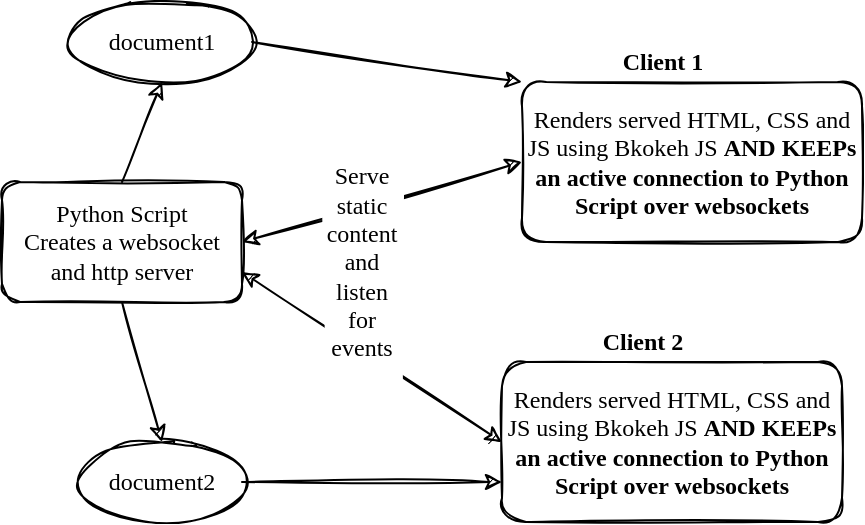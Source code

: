 <mxfile version="13.6.2" type="device"><diagram id="xlWfgo3W6UCNwID5Q9Z_" name="Page-1"><mxGraphModel dx="768" dy="482" grid="1" gridSize="10" guides="1" tooltips="1" connect="1" arrows="1" fold="1" page="1" pageScale="1" pageWidth="850" pageHeight="1100" math="0" shadow="0" extFonts="Indie Flower^https://fonts.googleapis.com/css?family=Indie+Flower"><root><mxCell id="0"/><mxCell id="1" parent="0"/><mxCell id="W5Oehm3VzCRT0rQIkp1V-1" value="&lt;font face=&quot;Indie Flower&quot;&gt;Python Script&lt;br&gt;Creates a websocket and http server&lt;br&gt;&lt;/font&gt;" style="rounded=1;whiteSpace=wrap;html=1;sketch=1;" vertex="1" parent="1"><mxGeometry x="120" y="210" width="120" height="60" as="geometry"/></mxCell><mxCell id="W5Oehm3VzCRT0rQIkp1V-2" value="&lt;font face=&quot;Indie Flower&quot;&gt;Renders served HTML, CSS and JS using Bkokeh JS &lt;b&gt;AND KEEPs an active connection to Python Script over websockets&lt;/b&gt;&lt;/font&gt;" style="rounded=1;whiteSpace=wrap;html=1;sketch=1;" vertex="1" parent="1"><mxGeometry x="380" y="160" width="170" height="80" as="geometry"/></mxCell><mxCell id="W5Oehm3VzCRT0rQIkp1V-3" value="&lt;font face=&quot;Indie Flower&quot;&gt;&lt;b&gt;Client 1&lt;/b&gt;&lt;/font&gt;" style="text;html=1;align=center;verticalAlign=middle;resizable=0;points=[];autosize=1;sketch=1;" vertex="1" parent="1"><mxGeometry x="425" y="140" width="50" height="20" as="geometry"/></mxCell><mxCell id="W5Oehm3VzCRT0rQIkp1V-5" value="" style="endArrow=classic;startArrow=classic;html=1;entryX=0;entryY=0.5;entryDx=0;entryDy=0;exitX=1;exitY=0.75;exitDx=0;exitDy=0;sketch=1;" edge="1" parent="1" source="W5Oehm3VzCRT0rQIkp1V-1" target="W5Oehm3VzCRT0rQIkp1V-6"><mxGeometry width="50" height="50" relative="1" as="geometry"><mxPoint x="230" y="400" as="sourcePoint"/><mxPoint x="280" y="350" as="targetPoint"/></mxGeometry></mxCell><mxCell id="W5Oehm3VzCRT0rQIkp1V-6" value="&lt;font face=&quot;Indie Flower&quot;&gt;Renders served HTML, CSS and JS using Bkokeh JS &lt;b&gt;AND KEEPs an active connection to Python Script over websockets&lt;/b&gt;&lt;/font&gt;" style="rounded=1;whiteSpace=wrap;html=1;sketch=1;" vertex="1" parent="1"><mxGeometry x="370" y="300" width="170" height="80" as="geometry"/></mxCell><mxCell id="W5Oehm3VzCRT0rQIkp1V-7" value="&lt;font face=&quot;Indie Flower&quot;&gt;&lt;b&gt;Client 2&lt;/b&gt;&lt;/font&gt;" style="text;html=1;align=center;verticalAlign=middle;resizable=0;points=[];autosize=1;sketch=1;" vertex="1" parent="1"><mxGeometry x="415" y="280" width="50" height="20" as="geometry"/></mxCell><mxCell id="W5Oehm3VzCRT0rQIkp1V-8" value="" style="endArrow=classic;startArrow=classic;html=1;entryX=0;entryY=0.5;entryDx=0;entryDy=0;exitX=1;exitY=0.5;exitDx=0;exitDy=0;sketch=1;" edge="1" parent="1" source="W5Oehm3VzCRT0rQIkp1V-1" target="W5Oehm3VzCRT0rQIkp1V-2"><mxGeometry width="50" height="50" relative="1" as="geometry"><mxPoint x="190" y="400" as="sourcePoint"/><mxPoint x="240" y="350" as="targetPoint"/></mxGeometry></mxCell><mxCell id="W5Oehm3VzCRT0rQIkp1V-9" value="&lt;font face=&quot;Indie Flower&quot;&gt;Serve static content and listen for events&lt;/font&gt;" style="text;html=1;align=center;verticalAlign=middle;whiteSpace=wrap;rounded=0;fillColor=#ffffff;sketch=1;" vertex="1" parent="1"><mxGeometry x="280" y="190" width="40" height="120" as="geometry"/></mxCell><mxCell id="W5Oehm3VzCRT0rQIkp1V-11" value="&lt;font face=&quot;Indie Flower&quot;&gt;document1&lt;/font&gt;" style="ellipse;whiteSpace=wrap;html=1;fillColor=#ffffff;sketch=1;" vertex="1" parent="1"><mxGeometry x="155" y="120" width="90" height="40" as="geometry"/></mxCell><mxCell id="W5Oehm3VzCRT0rQIkp1V-12" value="&lt;font face=&quot;Indie Flower&quot;&gt;document2&lt;/font&gt;" style="ellipse;whiteSpace=wrap;html=1;fillColor=#ffffff;sketch=1;" vertex="1" parent="1"><mxGeometry x="160" y="340" width="80" height="40" as="geometry"/></mxCell><mxCell id="W5Oehm3VzCRT0rQIkp1V-13" value="" style="endArrow=classic;html=1;entryX=0;entryY=0;entryDx=0;entryDy=0;exitX=1;exitY=0.5;exitDx=0;exitDy=0;sketch=1;" edge="1" parent="1" source="W5Oehm3VzCRT0rQIkp1V-11" target="W5Oehm3VzCRT0rQIkp1V-2"><mxGeometry width="50" height="50" relative="1" as="geometry"><mxPoint x="30" y="440" as="sourcePoint"/><mxPoint x="80" y="390" as="targetPoint"/></mxGeometry></mxCell><mxCell id="W5Oehm3VzCRT0rQIkp1V-14" value="" style="endArrow=classic;html=1;entryX=0.5;entryY=1;entryDx=0;entryDy=0;exitX=0.5;exitY=0;exitDx=0;exitDy=0;sketch=1;" edge="1" parent="1" source="W5Oehm3VzCRT0rQIkp1V-1" target="W5Oehm3VzCRT0rQIkp1V-11"><mxGeometry width="50" height="50" relative="1" as="geometry"><mxPoint x="70" y="460" as="sourcePoint"/><mxPoint x="120" y="410" as="targetPoint"/></mxGeometry></mxCell><mxCell id="W5Oehm3VzCRT0rQIkp1V-15" value="" style="endArrow=classic;html=1;entryX=0.5;entryY=0;entryDx=0;entryDy=0;exitX=0.5;exitY=1;exitDx=0;exitDy=0;sketch=1;" edge="1" parent="1" source="W5Oehm3VzCRT0rQIkp1V-1" target="W5Oehm3VzCRT0rQIkp1V-12"><mxGeometry width="50" height="50" relative="1" as="geometry"><mxPoint x="206.875" y="220" as="sourcePoint"/><mxPoint x="235" y="170" as="targetPoint"/></mxGeometry></mxCell><mxCell id="W5Oehm3VzCRT0rQIkp1V-16" value="" style="endArrow=classic;html=1;entryX=0;entryY=0.75;entryDx=0;entryDy=0;exitX=1;exitY=0.5;exitDx=0;exitDy=0;sketch=1;" edge="1" parent="1" source="W5Oehm3VzCRT0rQIkp1V-12" target="W5Oehm3VzCRT0rQIkp1V-6"><mxGeometry width="50" height="50" relative="1" as="geometry"><mxPoint x="280" y="150" as="sourcePoint"/><mxPoint x="390" y="170" as="targetPoint"/></mxGeometry></mxCell></root></mxGraphModel></diagram></mxfile>